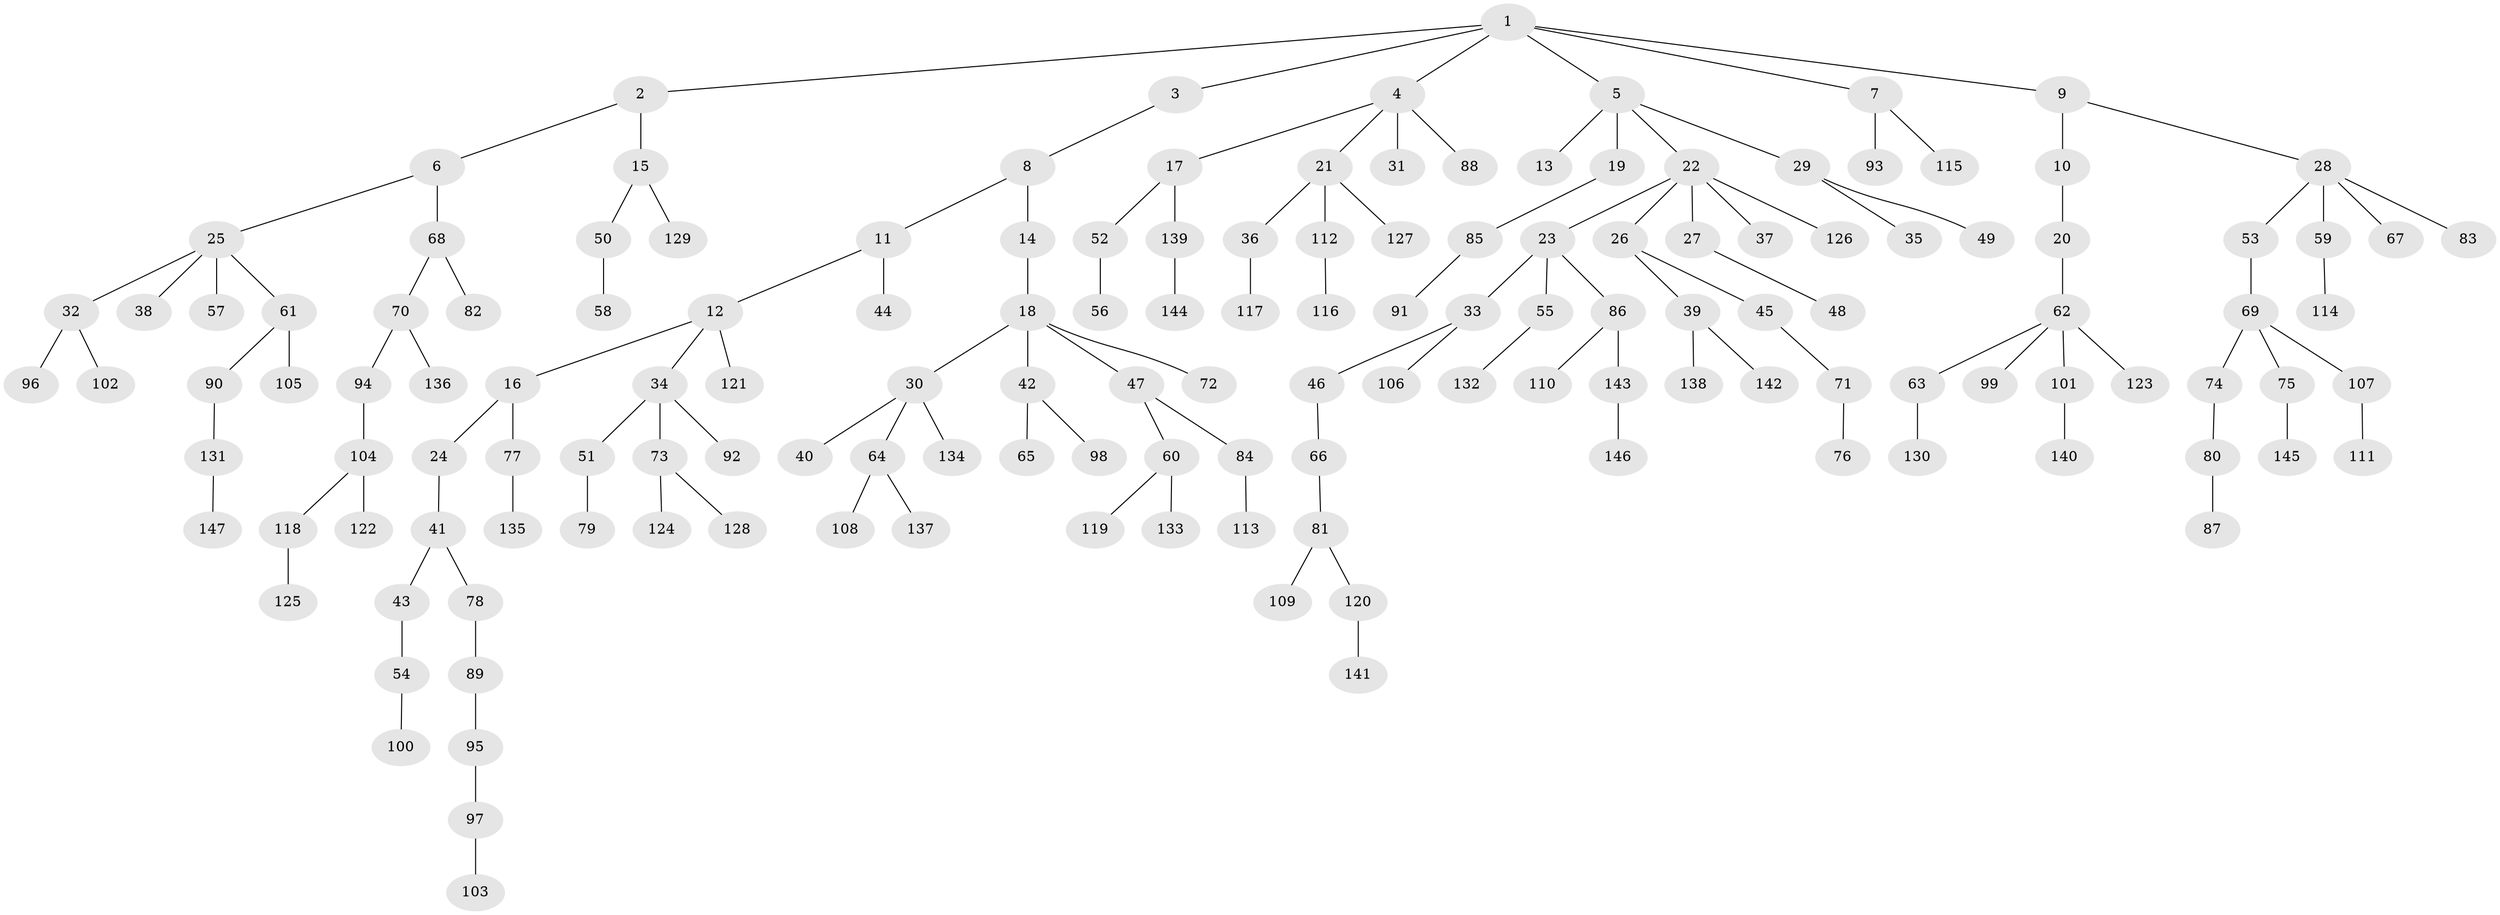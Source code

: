 // coarse degree distribution, {7: 0.01, 3: 0.18, 4: 0.04, 6: 0.01, 2: 0.23, 1: 0.49, 5: 0.04}
// Generated by graph-tools (version 1.1) at 2025/42/03/06/25 10:42:06]
// undirected, 147 vertices, 146 edges
graph export_dot {
graph [start="1"]
  node [color=gray90,style=filled];
  1;
  2;
  3;
  4;
  5;
  6;
  7;
  8;
  9;
  10;
  11;
  12;
  13;
  14;
  15;
  16;
  17;
  18;
  19;
  20;
  21;
  22;
  23;
  24;
  25;
  26;
  27;
  28;
  29;
  30;
  31;
  32;
  33;
  34;
  35;
  36;
  37;
  38;
  39;
  40;
  41;
  42;
  43;
  44;
  45;
  46;
  47;
  48;
  49;
  50;
  51;
  52;
  53;
  54;
  55;
  56;
  57;
  58;
  59;
  60;
  61;
  62;
  63;
  64;
  65;
  66;
  67;
  68;
  69;
  70;
  71;
  72;
  73;
  74;
  75;
  76;
  77;
  78;
  79;
  80;
  81;
  82;
  83;
  84;
  85;
  86;
  87;
  88;
  89;
  90;
  91;
  92;
  93;
  94;
  95;
  96;
  97;
  98;
  99;
  100;
  101;
  102;
  103;
  104;
  105;
  106;
  107;
  108;
  109;
  110;
  111;
  112;
  113;
  114;
  115;
  116;
  117;
  118;
  119;
  120;
  121;
  122;
  123;
  124;
  125;
  126;
  127;
  128;
  129;
  130;
  131;
  132;
  133;
  134;
  135;
  136;
  137;
  138;
  139;
  140;
  141;
  142;
  143;
  144;
  145;
  146;
  147;
  1 -- 2;
  1 -- 3;
  1 -- 4;
  1 -- 5;
  1 -- 7;
  1 -- 9;
  2 -- 6;
  2 -- 15;
  3 -- 8;
  4 -- 17;
  4 -- 21;
  4 -- 31;
  4 -- 88;
  5 -- 13;
  5 -- 19;
  5 -- 22;
  5 -- 29;
  6 -- 25;
  6 -- 68;
  7 -- 93;
  7 -- 115;
  8 -- 11;
  8 -- 14;
  9 -- 10;
  9 -- 28;
  10 -- 20;
  11 -- 12;
  11 -- 44;
  12 -- 16;
  12 -- 34;
  12 -- 121;
  14 -- 18;
  15 -- 50;
  15 -- 129;
  16 -- 24;
  16 -- 77;
  17 -- 52;
  17 -- 139;
  18 -- 30;
  18 -- 42;
  18 -- 47;
  18 -- 72;
  19 -- 85;
  20 -- 62;
  21 -- 36;
  21 -- 112;
  21 -- 127;
  22 -- 23;
  22 -- 26;
  22 -- 27;
  22 -- 37;
  22 -- 126;
  23 -- 33;
  23 -- 55;
  23 -- 86;
  24 -- 41;
  25 -- 32;
  25 -- 38;
  25 -- 57;
  25 -- 61;
  26 -- 39;
  26 -- 45;
  27 -- 48;
  28 -- 53;
  28 -- 59;
  28 -- 67;
  28 -- 83;
  29 -- 35;
  29 -- 49;
  30 -- 40;
  30 -- 64;
  30 -- 134;
  32 -- 96;
  32 -- 102;
  33 -- 46;
  33 -- 106;
  34 -- 51;
  34 -- 73;
  34 -- 92;
  36 -- 117;
  39 -- 138;
  39 -- 142;
  41 -- 43;
  41 -- 78;
  42 -- 65;
  42 -- 98;
  43 -- 54;
  45 -- 71;
  46 -- 66;
  47 -- 60;
  47 -- 84;
  50 -- 58;
  51 -- 79;
  52 -- 56;
  53 -- 69;
  54 -- 100;
  55 -- 132;
  59 -- 114;
  60 -- 119;
  60 -- 133;
  61 -- 90;
  61 -- 105;
  62 -- 63;
  62 -- 99;
  62 -- 101;
  62 -- 123;
  63 -- 130;
  64 -- 108;
  64 -- 137;
  66 -- 81;
  68 -- 70;
  68 -- 82;
  69 -- 74;
  69 -- 75;
  69 -- 107;
  70 -- 94;
  70 -- 136;
  71 -- 76;
  73 -- 124;
  73 -- 128;
  74 -- 80;
  75 -- 145;
  77 -- 135;
  78 -- 89;
  80 -- 87;
  81 -- 109;
  81 -- 120;
  84 -- 113;
  85 -- 91;
  86 -- 110;
  86 -- 143;
  89 -- 95;
  90 -- 131;
  94 -- 104;
  95 -- 97;
  97 -- 103;
  101 -- 140;
  104 -- 118;
  104 -- 122;
  107 -- 111;
  112 -- 116;
  118 -- 125;
  120 -- 141;
  131 -- 147;
  139 -- 144;
  143 -- 146;
}
